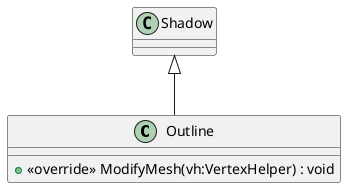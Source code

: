 @startuml
class Outline {
    + <<override>> ModifyMesh(vh:VertexHelper) : void
}
Shadow <|-- Outline
@enduml
